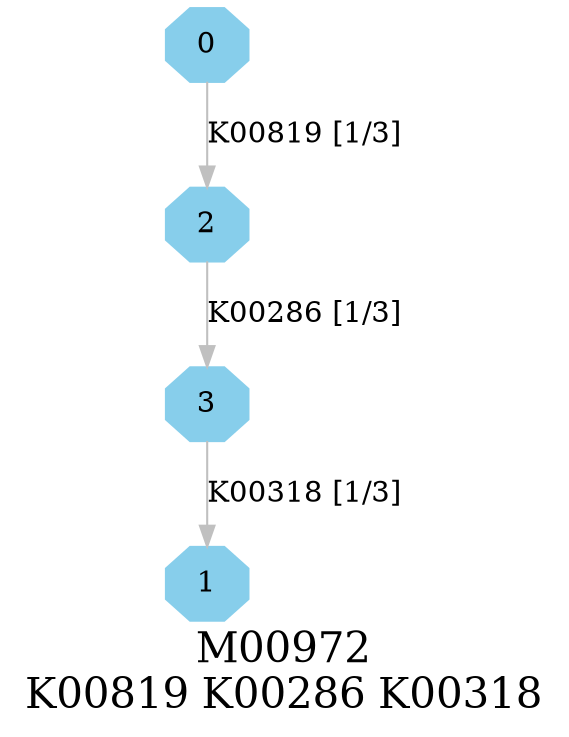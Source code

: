 digraph G {
graph [label="M00972
K00819 K00286 K00318",fontsize=20];
node [shape=box,style=filled];
edge [len=3,color=grey];
{node [width=.3,height=.3,shape=octagon,style=filled,color=skyblue] 0 1 2 3 }
0 -> 2 [label="K00819 [1/3]"];
2 -> 3 [label="K00286 [1/3]"];
3 -> 1 [label="K00318 [1/3]"];
}
